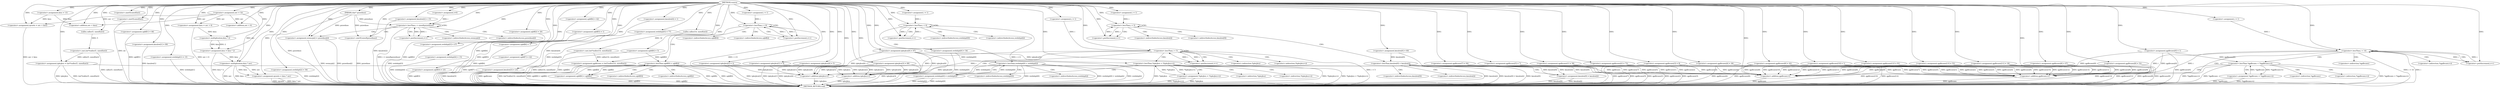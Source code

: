 digraph vsxxra {  
"4980620899902038978" [label = "(METHOD,vsxxra)" ]
"4980620899902039376" [label = "(METHOD_RETURN,void)" ]
"4980620899902038979" [label = "(PARAM,char* pzxwdnoo)" ]
"4980620899902038982" [label = "(<operator>.assignment,kixu = 13)" ]
"4980620899902038987" [label = "(<operator>.assignment,oev = 32)" ]
"4980620899902038992" [label = "(<operator>.assignment,tpbcjbcx = (int*)calloc(5, sizeof(int)))" ]
"4980620899902038994" [label = "(<operator>.cast,(int*)calloc(5, sizeof(int)))" ]
"4980620899902038996" [label = "(calloc,calloc(5, sizeof(int)))" ]
"4980620899902038998" [label = "(<operator>.sizeOf,sizeof(int))" ]
"4980620899902039001" [label = "(<operator>.assignment,iqvzete = oev + kixu)" ]
"4980620899902039003" [label = "(<operator>.addition,oev + kixu)" ]
"4980620899902039006" [label = "(<operator>.assignment,tpbcjbcx[0] = 97)" ]
"4980620899902039012" [label = "(<operator>.assignment,sgblf[0] = 5)" ]
"4980620899902039017" [label = "(<operator>.assignment,kixu = oev + 6)" ]
"4980620899902039019" [label = "(<operator>.addition,oev + 6)" ]
"4980620899902039022" [label = "(<operator>.assignment,tpbcjbcx[1] = 4)" ]
"4980620899902039027" [label = "(<operator>.assignment,kmulew[0] = 60)" ]
"4980620899902039033" [label = "(<operator>.assignment,qgdbvaws = (int*)calloc(14, sizeof(int)))" ]
"4980620899902039035" [label = "(<operator>.cast,(int*)calloc(14, sizeof(int)))" ]
"4980620899902039037" [label = "(calloc,calloc(14, sizeof(int)))" ]
"4980620899902039039" [label = "(<operator>.sizeOf,sizeof(int))" ]
"4980620899902039041" [label = "(<operator>.assignment,sgblf[1] = 46)" ]
"4980620899902039047" [label = "(<operator>.assignment,kmulew[1] = 89)" ]
"4980620899902039052" [label = "(<operator>.assignment,wwbdzpt[0] = 34)" ]
"4980620899902039058" [label = "(<operator>.assignment,tpbcjbcx[2] = 2)" ]
"4980620899902039063" [label = "(<operator>.assignment,wwbdzpt[1] = 15)" ]
"4980620899902039068" [label = "(<operator>.assignment,wwbdzpt[2] = 56)" ]
"4980620899902039074" [label = "(<operator>.assignment,i=0)" ]
"4980620899902039077" [label = "(<operator>.lessThan,i < sizeof(pzxwdnoo))" ]
"4980620899902039079" [label = "(<operator>.sizeOf,sizeof(pzxwdnoo))" ]
"4980620899902039081" [label = "(<operator>.postIncrement,i++)" ]
"4980620899902039084" [label = "(<operator>.assignment,wwmcjn[i] = pzxwdnoo[i])" ]
"4980620899902039091" [label = "(<operator>.assignment,kmulew[2] = 15)" ]
"4980620899902039096" [label = "(<operator>.assignment,sgblf[2] = 20)" ]
"4980620899902039101" [label = "(<operator>.assignment,qgdbvaws[0] = 1)" ]
"4980620899902039106" [label = "(<operator>.assignment,wwbdzpt[3] = 47)" ]
"4980620899902039111" [label = "(<operator>.assignment,kixu = kixu * 2)" ]
"4980620899902039113" [label = "(<operator>.multiplication,kixu * 2)" ]
"4980620899902039116" [label = "(<operator>.assignment,iqvzete = kixu * oev)" ]
"4980620899902039118" [label = "(<operator>.multiplication,kixu * oev)" ]
"4980620899902039121" [label = "(<operator>.assignment,qgdbvaws[1] = 58)" ]
"4980620899902039126" [label = "(<operator>.assignment,wwbdzpt[4] = 15)" ]
"4980620899902039131" [label = "(<operator>.assignment,sgblf[3] = 23)" ]
"4980620899902039136" [label = "(<operator>.assignment,sgblf[4] = 42)" ]
"4980620899902039141" [label = "(<operator>.assignment,sgblf[5] = 1)" ]
"4980620899902039146" [label = "(<operator>.assignment,qgdbvaws[2] = 73)" ]
"4980620899902039151" [label = "(<operator>.assignment,sgblf[6] = 7)" ]
"4980620899902039156" [label = "(<operator>.assignment,sgblf[7] = 42)" ]
"4980620899902039161" [label = "(<operator>.assignment,qgdbvaws[3] = 8)" ]
"4980620899902039168" [label = "(<operator>.assignment,i = 1)" ]
"4980620899902039171" [label = "(<operator>.lessThan,i < 8)" ]
"4980620899902039174" [label = "(<operator>.postIncrement,i++)" ]
"4980620899902039178" [label = "(<operator>.lessThan,sgblf[0] < sgblf[i])" ]
"4980620899902039186" [label = "(<operator>.assignment,sgblf[0] = sgblf[i])" ]
"4980620899902039193" [label = "(<operator>.assignment,kmulew[3] = 23)" ]
"4980620899902039198" [label = "(<operator>.assignment,kmulew[4] = 1)" ]
"4980620899902039203" [label = "(<operator>.assignment,wwbdzpt[5] = 77)" ]
"4980620899902039208" [label = "(<operator>.assignment,qgdbvaws[4] = 36)" ]
"4980620899902039213" [label = "(<operator>.assignment,qgdbvaws[5] = 7)" ]
"4980620899902039218" [label = "(<operator>.assignment,tpbcjbcx[3] = 89)" ]
"4980620899902039225" [label = "(<operator>.assignment,i = 1)" ]
"4980620899902039228" [label = "(<operator>.lessThan,i < 6)" ]
"4980620899902039231" [label = "(<operator>.postIncrement,i++)" ]
"4980620899902039235" [label = "(<operator>.lessThan,wwbdzpt[0] < wwbdzpt[i])" ]
"4980620899902039243" [label = "(<operator>.assignment,wwbdzpt[0] = wwbdzpt[i])" ]
"4980620899902039252" [label = "(<operator>.assignment,i = 1)" ]
"4980620899902039255" [label = "(<operator>.lessThan,i < 5)" ]
"4980620899902039258" [label = "(<operator>.postIncrement,i++)" ]
"4980620899902039262" [label = "(<operator>.lessThan,kmulew[0] < kmulew[i])" ]
"4980620899902039270" [label = "(<operator>.assignment,kmulew[0] = kmulew[i])" ]
"4980620899902039277" [label = "(<operator>.assignment,tpbcjbcx[4] = 5)" ]
"4980620899902039284" [label = "(<operator>.assignment,i = 1)" ]
"4980620899902039287" [label = "(<operator>.lessThan,i < 5)" ]
"4980620899902039290" [label = "(<operator>.postIncrement,i++)" ]
"4980620899902039294" [label = "(<operator>.lessThan,*tpbcjbcx < *(tpbcjbcx+i))" ]
"4980620899902039298" [label = "(<operator>.addition,tpbcjbcx+i)" ]
"4980620899902039302" [label = "(<operator>.assignment,*tpbcjbcx = *(tpbcjbcx+i))" ]
"4980620899902039306" [label = "(<operator>.addition,tpbcjbcx+i)" ]
"4980620899902039309" [label = "(<operator>.assignment,qgdbvaws[6] = 42)" ]
"4980620899902039314" [label = "(<operator>.assignment,qgdbvaws[7] = 94)" ]
"4980620899902039319" [label = "(<operator>.assignment,qgdbvaws[8] = 97)" ]
"4980620899902039324" [label = "(<operator>.assignment,qgdbvaws[9] = 52)" ]
"4980620899902039329" [label = "(<operator>.assignment,qgdbvaws[10] = 1)" ]
"4980620899902039334" [label = "(<operator>.assignment,qgdbvaws[11] = 18)" ]
"4980620899902039339" [label = "(<operator>.assignment,qgdbvaws[12] = 91)" ]
"4980620899902039344" [label = "(<operator>.assignment,qgdbvaws[13] = 53)" ]
"4980620899902039351" [label = "(<operator>.assignment,i = 1)" ]
"4980620899902039354" [label = "(<operator>.lessThan,i < 14)" ]
"4980620899902039357" [label = "(<operator>.postIncrement,i++)" ]
"4980620899902039361" [label = "(<operator>.lessThan,*qgdbvaws < *(qgdbvaws+i))" ]
"4980620899902039365" [label = "(<operator>.addition,qgdbvaws+i)" ]
"4980620899902039369" [label = "(<operator>.assignment,*qgdbvaws = *(qgdbvaws+i))" ]
"4980620899902039373" [label = "(<operator>.addition,qgdbvaws+i)" ]
"4980620899902039085" [label = "(<operator>.indirectIndexAccess,wwmcjn[i])" ]
"4980620899902039088" [label = "(<operator>.indirectIndexAccess,pzxwdnoo[i])" ]
"4980620899902039179" [label = "(<operator>.indirectIndexAccess,sgblf[0])" ]
"4980620899902039182" [label = "(<operator>.indirectIndexAccess,sgblf[i])" ]
"4980620899902039187" [label = "(<operator>.indirectIndexAccess,sgblf[0])" ]
"4980620899902039190" [label = "(<operator>.indirectIndexAccess,sgblf[i])" ]
"4980620899902039236" [label = "(<operator>.indirectIndexAccess,wwbdzpt[0])" ]
"4980620899902039239" [label = "(<operator>.indirectIndexAccess,wwbdzpt[i])" ]
"4980620899902039244" [label = "(<operator>.indirectIndexAccess,wwbdzpt[0])" ]
"4980620899902039247" [label = "(<operator>.indirectIndexAccess,wwbdzpt[i])" ]
"4980620899902039263" [label = "(<operator>.indirectIndexAccess,kmulew[0])" ]
"4980620899902039266" [label = "(<operator>.indirectIndexAccess,kmulew[i])" ]
"4980620899902039271" [label = "(<operator>.indirectIndexAccess,kmulew[0])" ]
"4980620899902039274" [label = "(<operator>.indirectIndexAccess,kmulew[i])" ]
"4980620899902039295" [label = "(<operator>.indirection,*tpbcjbcx)" ]
"4980620899902039297" [label = "(<operator>.indirection,*(tpbcjbcx+i))" ]
"4980620899902039303" [label = "(<operator>.indirection,*tpbcjbcx)" ]
"4980620899902039305" [label = "(<operator>.indirection,*(tpbcjbcx+i))" ]
"4980620899902039362" [label = "(<operator>.indirection,*qgdbvaws)" ]
"4980620899902039364" [label = "(<operator>.indirection,*(qgdbvaws+i))" ]
"4980620899902039370" [label = "(<operator>.indirection,*qgdbvaws)" ]
"4980620899902039372" [label = "(<operator>.indirection,*(qgdbvaws+i))" ]
  "4980620899902039156" -> "4980620899902039376"  [ label = "DDG: sgblf[7]"] 
  "4980620899902039033" -> "4980620899902039376"  [ label = "DDG: qgdbvaws"] 
  "4980620899902039116" -> "4980620899902039376"  [ label = "DDG: iqvzete"] 
  "4980620899902039339" -> "4980620899902039376"  [ label = "DDG: qgdbvaws[12]"] 
  "4980620899902039344" -> "4980620899902039376"  [ label = "DDG: qgdbvaws[13]"] 
  "4980620899902039361" -> "4980620899902039376"  [ label = "DDG: *qgdbvaws < *(qgdbvaws+i)"] 
  "4980620899902039354" -> "4980620899902039376"  [ label = "DDG: i"] 
  "4980620899902039298" -> "4980620899902039376"  [ label = "DDG: tpbcjbcx"] 
  "4980620899902039262" -> "4980620899902039376"  [ label = "DDG: kmulew[i]"] 
  "4980620899902039017" -> "4980620899902039376"  [ label = "DDG: oev + 6"] 
  "4980620899902039319" -> "4980620899902039376"  [ label = "DDG: qgdbvaws[8]"] 
  "4980620899902039235" -> "4980620899902039376"  [ label = "DDG: wwbdzpt[0] < wwbdzpt[i]"] 
  "4980620899902039027" -> "4980620899902039376"  [ label = "DDG: kmulew[0]"] 
  "4980620899902039287" -> "4980620899902039376"  [ label = "DDG: i < 5"] 
  "4980620899902039116" -> "4980620899902039376"  [ label = "DDG: kixu * oev"] 
  "4980620899902039084" -> "4980620899902039376"  [ label = "DDG: pzxwdnoo[i]"] 
  "4980620899902039178" -> "4980620899902039376"  [ label = "DDG: sgblf[i]"] 
  "4980620899902039213" -> "4980620899902039376"  [ label = "DDG: qgdbvaws[5]"] 
  "4980620899902039369" -> "4980620899902039376"  [ label = "DDG: *(qgdbvaws+i)"] 
  "4980620899902039243" -> "4980620899902039376"  [ label = "DDG: wwbdzpt[i]"] 
  "4980620899902039369" -> "4980620899902039376"  [ label = "DDG: *qgdbvaws"] 
  "4980620899902039270" -> "4980620899902039376"  [ label = "DDG: kmulew[0]"] 
  "4980620899902039079" -> "4980620899902039376"  [ label = "DDG: pzxwdnoo"] 
  "4980620899902039047" -> "4980620899902039376"  [ label = "DDG: kmulew[1]"] 
  "4980620899902039361" -> "4980620899902039376"  [ label = "DDG: *(qgdbvaws+i)"] 
  "4980620899902039178" -> "4980620899902039376"  [ label = "DDG: sgblf[0]"] 
  "4980620899902039373" -> "4980620899902039376"  [ label = "DDG: qgdbvaws"] 
  "4980620899902039111" -> "4980620899902039376"  [ label = "DDG: kixu * 2"] 
  "4980620899902039063" -> "4980620899902039376"  [ label = "DDG: wwbdzpt[1]"] 
  "4980620899902039001" -> "4980620899902039376"  [ label = "DDG: oev + kixu"] 
  "4980620899902039186" -> "4980620899902039376"  [ label = "DDG: sgblf[i]"] 
  "4980620899902039106" -> "4980620899902039376"  [ label = "DDG: wwbdzpt[3]"] 
  "4980620899902039091" -> "4980620899902039376"  [ label = "DDG: kmulew[2]"] 
  "4980620899902039324" -> "4980620899902039376"  [ label = "DDG: qgdbvaws[9]"] 
  "4980620899902039309" -> "4980620899902039376"  [ label = "DDG: qgdbvaws[6]"] 
  "4980620899902039118" -> "4980620899902039376"  [ label = "DDG: oev"] 
  "4980620899902039302" -> "4980620899902039376"  [ label = "DDG: *(tpbcjbcx+i)"] 
  "4980620899902039146" -> "4980620899902039376"  [ label = "DDG: qgdbvaws[2]"] 
  "4980620899902039058" -> "4980620899902039376"  [ label = "DDG: tpbcjbcx[2]"] 
  "4980620899902039198" -> "4980620899902039376"  [ label = "DDG: kmulew[4]"] 
  "4980620899902039101" -> "4980620899902039376"  [ label = "DDG: qgdbvaws[0]"] 
  "4980620899902039121" -> "4980620899902039376"  [ label = "DDG: qgdbvaws[1]"] 
  "4980620899902039035" -> "4980620899902039376"  [ label = "DDG: calloc(14, sizeof(int))"] 
  "4980620899902039270" -> "4980620899902039376"  [ label = "DDG: kmulew[i]"] 
  "4980620899902039012" -> "4980620899902039376"  [ label = "DDG: sgblf[0]"] 
  "4980620899902039354" -> "4980620899902039376"  [ label = "DDG: i < 14"] 
  "4980620899902039022" -> "4980620899902039376"  [ label = "DDG: tpbcjbcx[1]"] 
  "4980620899902038979" -> "4980620899902039376"  [ label = "DDG: pzxwdnoo"] 
  "4980620899902039294" -> "4980620899902039376"  [ label = "DDG: *(tpbcjbcx+i)"] 
  "4980620899902039243" -> "4980620899902039376"  [ label = "DDG: wwbdzpt[0]"] 
  "4980620899902039077" -> "4980620899902039376"  [ label = "DDG: i < sizeof(pzxwdnoo)"] 
  "4980620899902039193" -> "4980620899902039376"  [ label = "DDG: kmulew[3]"] 
  "4980620899902039294" -> "4980620899902039376"  [ label = "DDG: *tpbcjbcx < *(tpbcjbcx+i)"] 
  "4980620899902039084" -> "4980620899902039376"  [ label = "DDG: wwmcjn[i]"] 
  "4980620899902039096" -> "4980620899902039376"  [ label = "DDG: sgblf[2]"] 
  "4980620899902039302" -> "4980620899902039376"  [ label = "DDG: *tpbcjbcx"] 
  "4980620899902039365" -> "4980620899902039376"  [ label = "DDG: qgdbvaws"] 
  "4980620899902039334" -> "4980620899902039376"  [ label = "DDG: qgdbvaws[11]"] 
  "4980620899902038994" -> "4980620899902039376"  [ label = "DDG: calloc(5, sizeof(int))"] 
  "4980620899902039277" -> "4980620899902039376"  [ label = "DDG: tpbcjbcx[4]"] 
  "4980620899902039235" -> "4980620899902039376"  [ label = "DDG: wwbdzpt[i]"] 
  "4980620899902038992" -> "4980620899902039376"  [ label = "DDG: (int*)calloc(5, sizeof(int))"] 
  "4980620899902039136" -> "4980620899902039376"  [ label = "DDG: sgblf[4]"] 
  "4980620899902039118" -> "4980620899902039376"  [ label = "DDG: kixu"] 
  "4980620899902039228" -> "4980620899902039376"  [ label = "DDG: i < 6"] 
  "4980620899902039218" -> "4980620899902039376"  [ label = "DDG: tpbcjbcx[3]"] 
  "4980620899902039306" -> "4980620899902039376"  [ label = "DDG: tpbcjbcx"] 
  "4980620899902039208" -> "4980620899902039376"  [ label = "DDG: qgdbvaws[4]"] 
  "4980620899902039141" -> "4980620899902039376"  [ label = "DDG: sgblf[5]"] 
  "4980620899902039033" -> "4980620899902039376"  [ label = "DDG: (int*)calloc(14, sizeof(int))"] 
  "4980620899902039178" -> "4980620899902039376"  [ label = "DDG: sgblf[0] < sgblf[i]"] 
  "4980620899902039329" -> "4980620899902039376"  [ label = "DDG: qgdbvaws[10]"] 
  "4980620899902039151" -> "4980620899902039376"  [ label = "DDG: sgblf[6]"] 
  "4980620899902039171" -> "4980620899902039376"  [ label = "DDG: i < 8"] 
  "4980620899902039052" -> "4980620899902039376"  [ label = "DDG: wwbdzpt[0]"] 
  "4980620899902039186" -> "4980620899902039376"  [ label = "DDG: sgblf[0]"] 
  "4980620899902039262" -> "4980620899902039376"  [ label = "DDG: kmulew[0] < kmulew[i]"] 
  "4980620899902039203" -> "4980620899902039376"  [ label = "DDG: wwbdzpt[5]"] 
  "4980620899902039235" -> "4980620899902039376"  [ label = "DDG: wwbdzpt[0]"] 
  "4980620899902039314" -> "4980620899902039376"  [ label = "DDG: qgdbvaws[7]"] 
  "4980620899902039068" -> "4980620899902039376"  [ label = "DDG: wwbdzpt[2]"] 
  "4980620899902038992" -> "4980620899902039376"  [ label = "DDG: tpbcjbcx"] 
  "4980620899902039161" -> "4980620899902039376"  [ label = "DDG: qgdbvaws[3]"] 
  "4980620899902039006" -> "4980620899902039376"  [ label = "DDG: tpbcjbcx[0]"] 
  "4980620899902039039" -> "4980620899902039376"  [ label = "DDG: int"] 
  "4980620899902039126" -> "4980620899902039376"  [ label = "DDG: wwbdzpt[4]"] 
  "4980620899902039262" -> "4980620899902039376"  [ label = "DDG: kmulew[0]"] 
  "4980620899902039131" -> "4980620899902039376"  [ label = "DDG: sgblf[3]"] 
  "4980620899902039294" -> "4980620899902039376"  [ label = "DDG: *tpbcjbcx"] 
  "4980620899902039041" -> "4980620899902039376"  [ label = "DDG: sgblf[1]"] 
  "4980620899902039361" -> "4980620899902039376"  [ label = "DDG: *qgdbvaws"] 
  "4980620899902038978" -> "4980620899902038979"  [ label = "DDG: "] 
  "4980620899902038978" -> "4980620899902038982"  [ label = "DDG: "] 
  "4980620899902038978" -> "4980620899902038987"  [ label = "DDG: "] 
  "4980620899902038994" -> "4980620899902038992"  [ label = "DDG: calloc(5, sizeof(int))"] 
  "4980620899902038978" -> "4980620899902038992"  [ label = "DDG: "] 
  "4980620899902038996" -> "4980620899902038994"  [ label = "DDG: 5"] 
  "4980620899902038978" -> "4980620899902038996"  [ label = "DDG: "] 
  "4980620899902038978" -> "4980620899902038998"  [ label = "DDG: "] 
  "4980620899902038987" -> "4980620899902039001"  [ label = "DDG: oev"] 
  "4980620899902038978" -> "4980620899902039001"  [ label = "DDG: "] 
  "4980620899902038982" -> "4980620899902039001"  [ label = "DDG: kixu"] 
  "4980620899902038987" -> "4980620899902039003"  [ label = "DDG: oev"] 
  "4980620899902038978" -> "4980620899902039003"  [ label = "DDG: "] 
  "4980620899902038982" -> "4980620899902039003"  [ label = "DDG: kixu"] 
  "4980620899902038978" -> "4980620899902039006"  [ label = "DDG: "] 
  "4980620899902038978" -> "4980620899902039012"  [ label = "DDG: "] 
  "4980620899902038978" -> "4980620899902039017"  [ label = "DDG: "] 
  "4980620899902038987" -> "4980620899902039017"  [ label = "DDG: oev"] 
  "4980620899902038978" -> "4980620899902039019"  [ label = "DDG: "] 
  "4980620899902038987" -> "4980620899902039019"  [ label = "DDG: oev"] 
  "4980620899902038978" -> "4980620899902039022"  [ label = "DDG: "] 
  "4980620899902038978" -> "4980620899902039027"  [ label = "DDG: "] 
  "4980620899902039035" -> "4980620899902039033"  [ label = "DDG: calloc(14, sizeof(int))"] 
  "4980620899902038978" -> "4980620899902039033"  [ label = "DDG: "] 
  "4980620899902039037" -> "4980620899902039035"  [ label = "DDG: 14"] 
  "4980620899902038978" -> "4980620899902039037"  [ label = "DDG: "] 
  "4980620899902038978" -> "4980620899902039039"  [ label = "DDG: "] 
  "4980620899902038978" -> "4980620899902039041"  [ label = "DDG: "] 
  "4980620899902038978" -> "4980620899902039047"  [ label = "DDG: "] 
  "4980620899902038978" -> "4980620899902039052"  [ label = "DDG: "] 
  "4980620899902038978" -> "4980620899902039058"  [ label = "DDG: "] 
  "4980620899902038978" -> "4980620899902039063"  [ label = "DDG: "] 
  "4980620899902038978" -> "4980620899902039068"  [ label = "DDG: "] 
  "4980620899902038978" -> "4980620899902039074"  [ label = "DDG: "] 
  "4980620899902039074" -> "4980620899902039077"  [ label = "DDG: i"] 
  "4980620899902039081" -> "4980620899902039077"  [ label = "DDG: i"] 
  "4980620899902038978" -> "4980620899902039077"  [ label = "DDG: "] 
  "4980620899902038979" -> "4980620899902039077"  [ label = "DDG: pzxwdnoo"] 
  "4980620899902038979" -> "4980620899902039079"  [ label = "DDG: pzxwdnoo"] 
  "4980620899902038978" -> "4980620899902039079"  [ label = "DDG: "] 
  "4980620899902039077" -> "4980620899902039081"  [ label = "DDG: i"] 
  "4980620899902038978" -> "4980620899902039081"  [ label = "DDG: "] 
  "4980620899902038979" -> "4980620899902039084"  [ label = "DDG: pzxwdnoo"] 
  "4980620899902038978" -> "4980620899902039084"  [ label = "DDG: "] 
  "4980620899902038978" -> "4980620899902039091"  [ label = "DDG: "] 
  "4980620899902038978" -> "4980620899902039096"  [ label = "DDG: "] 
  "4980620899902038978" -> "4980620899902039101"  [ label = "DDG: "] 
  "4980620899902038978" -> "4980620899902039106"  [ label = "DDG: "] 
  "4980620899902039113" -> "4980620899902039111"  [ label = "DDG: kixu"] 
  "4980620899902039113" -> "4980620899902039111"  [ label = "DDG: 2"] 
  "4980620899902038978" -> "4980620899902039111"  [ label = "DDG: "] 
  "4980620899902039017" -> "4980620899902039113"  [ label = "DDG: kixu"] 
  "4980620899902038978" -> "4980620899902039113"  [ label = "DDG: "] 
  "4980620899902039118" -> "4980620899902039116"  [ label = "DDG: kixu"] 
  "4980620899902039118" -> "4980620899902039116"  [ label = "DDG: oev"] 
  "4980620899902038978" -> "4980620899902039116"  [ label = "DDG: "] 
  "4980620899902039111" -> "4980620899902039118"  [ label = "DDG: kixu"] 
  "4980620899902038978" -> "4980620899902039118"  [ label = "DDG: "] 
  "4980620899902038987" -> "4980620899902039118"  [ label = "DDG: oev"] 
  "4980620899902038978" -> "4980620899902039121"  [ label = "DDG: "] 
  "4980620899902038978" -> "4980620899902039126"  [ label = "DDG: "] 
  "4980620899902038978" -> "4980620899902039131"  [ label = "DDG: "] 
  "4980620899902038978" -> "4980620899902039136"  [ label = "DDG: "] 
  "4980620899902038978" -> "4980620899902039141"  [ label = "DDG: "] 
  "4980620899902038978" -> "4980620899902039146"  [ label = "DDG: "] 
  "4980620899902038978" -> "4980620899902039151"  [ label = "DDG: "] 
  "4980620899902038978" -> "4980620899902039156"  [ label = "DDG: "] 
  "4980620899902038978" -> "4980620899902039161"  [ label = "DDG: "] 
  "4980620899902038978" -> "4980620899902039168"  [ label = "DDG: "] 
  "4980620899902039174" -> "4980620899902039171"  [ label = "DDG: i"] 
  "4980620899902039168" -> "4980620899902039171"  [ label = "DDG: i"] 
  "4980620899902038978" -> "4980620899902039171"  [ label = "DDG: "] 
  "4980620899902039171" -> "4980620899902039174"  [ label = "DDG: i"] 
  "4980620899902038978" -> "4980620899902039174"  [ label = "DDG: "] 
  "4980620899902039012" -> "4980620899902039178"  [ label = "DDG: sgblf[0]"] 
  "4980620899902039186" -> "4980620899902039178"  [ label = "DDG: sgblf[0]"] 
  "4980620899902039178" -> "4980620899902039186"  [ label = "DDG: sgblf[i]"] 
  "4980620899902038978" -> "4980620899902039193"  [ label = "DDG: "] 
  "4980620899902038978" -> "4980620899902039198"  [ label = "DDG: "] 
  "4980620899902038978" -> "4980620899902039203"  [ label = "DDG: "] 
  "4980620899902038978" -> "4980620899902039208"  [ label = "DDG: "] 
  "4980620899902038978" -> "4980620899902039213"  [ label = "DDG: "] 
  "4980620899902038978" -> "4980620899902039218"  [ label = "DDG: "] 
  "4980620899902038978" -> "4980620899902039225"  [ label = "DDG: "] 
  "4980620899902039231" -> "4980620899902039228"  [ label = "DDG: i"] 
  "4980620899902039225" -> "4980620899902039228"  [ label = "DDG: i"] 
  "4980620899902038978" -> "4980620899902039228"  [ label = "DDG: "] 
  "4980620899902039228" -> "4980620899902039231"  [ label = "DDG: i"] 
  "4980620899902038978" -> "4980620899902039231"  [ label = "DDG: "] 
  "4980620899902039243" -> "4980620899902039235"  [ label = "DDG: wwbdzpt[0]"] 
  "4980620899902039052" -> "4980620899902039235"  [ label = "DDG: wwbdzpt[0]"] 
  "4980620899902039235" -> "4980620899902039243"  [ label = "DDG: wwbdzpt[i]"] 
  "4980620899902038978" -> "4980620899902039252"  [ label = "DDG: "] 
  "4980620899902039258" -> "4980620899902039255"  [ label = "DDG: i"] 
  "4980620899902039252" -> "4980620899902039255"  [ label = "DDG: i"] 
  "4980620899902038978" -> "4980620899902039255"  [ label = "DDG: "] 
  "4980620899902039255" -> "4980620899902039258"  [ label = "DDG: i"] 
  "4980620899902038978" -> "4980620899902039258"  [ label = "DDG: "] 
  "4980620899902039027" -> "4980620899902039262"  [ label = "DDG: kmulew[0]"] 
  "4980620899902039270" -> "4980620899902039262"  [ label = "DDG: kmulew[0]"] 
  "4980620899902039262" -> "4980620899902039270"  [ label = "DDG: kmulew[i]"] 
  "4980620899902038978" -> "4980620899902039277"  [ label = "DDG: "] 
  "4980620899902038978" -> "4980620899902039284"  [ label = "DDG: "] 
  "4980620899902039284" -> "4980620899902039287"  [ label = "DDG: i"] 
  "4980620899902039290" -> "4980620899902039287"  [ label = "DDG: i"] 
  "4980620899902038978" -> "4980620899902039287"  [ label = "DDG: "] 
  "4980620899902038978" -> "4980620899902039290"  [ label = "DDG: "] 
  "4980620899902039287" -> "4980620899902039290"  [ label = "DDG: i"] 
  "4980620899902039302" -> "4980620899902039294"  [ label = "DDG: *tpbcjbcx"] 
  "4980620899902039006" -> "4980620899902039294"  [ label = "DDG: tpbcjbcx[0]"] 
  "4980620899902039058" -> "4980620899902039298"  [ label = "DDG: tpbcjbcx[2]"] 
  "4980620899902039022" -> "4980620899902039298"  [ label = "DDG: tpbcjbcx[1]"] 
  "4980620899902039277" -> "4980620899902039298"  [ label = "DDG: tpbcjbcx[4]"] 
  "4980620899902039218" -> "4980620899902039298"  [ label = "DDG: tpbcjbcx[3]"] 
  "4980620899902038992" -> "4980620899902039298"  [ label = "DDG: tpbcjbcx"] 
  "4980620899902039006" -> "4980620899902039298"  [ label = "DDG: tpbcjbcx[0]"] 
  "4980620899902038978" -> "4980620899902039298"  [ label = "DDG: "] 
  "4980620899902039287" -> "4980620899902039298"  [ label = "DDG: i"] 
  "4980620899902039294" -> "4980620899902039302"  [ label = "DDG: *(tpbcjbcx+i)"] 
  "4980620899902039058" -> "4980620899902039306"  [ label = "DDG: tpbcjbcx[2]"] 
  "4980620899902039022" -> "4980620899902039306"  [ label = "DDG: tpbcjbcx[1]"] 
  "4980620899902039277" -> "4980620899902039306"  [ label = "DDG: tpbcjbcx[4]"] 
  "4980620899902039218" -> "4980620899902039306"  [ label = "DDG: tpbcjbcx[3]"] 
  "4980620899902039006" -> "4980620899902039306"  [ label = "DDG: tpbcjbcx[0]"] 
  "4980620899902038978" -> "4980620899902039306"  [ label = "DDG: "] 
  "4980620899902039287" -> "4980620899902039306"  [ label = "DDG: i"] 
  "4980620899902038978" -> "4980620899902039309"  [ label = "DDG: "] 
  "4980620899902038978" -> "4980620899902039314"  [ label = "DDG: "] 
  "4980620899902038978" -> "4980620899902039319"  [ label = "DDG: "] 
  "4980620899902038978" -> "4980620899902039324"  [ label = "DDG: "] 
  "4980620899902038978" -> "4980620899902039329"  [ label = "DDG: "] 
  "4980620899902038978" -> "4980620899902039334"  [ label = "DDG: "] 
  "4980620899902038978" -> "4980620899902039339"  [ label = "DDG: "] 
  "4980620899902038978" -> "4980620899902039344"  [ label = "DDG: "] 
  "4980620899902038978" -> "4980620899902039351"  [ label = "DDG: "] 
  "4980620899902039357" -> "4980620899902039354"  [ label = "DDG: i"] 
  "4980620899902039351" -> "4980620899902039354"  [ label = "DDG: i"] 
  "4980620899902038978" -> "4980620899902039354"  [ label = "DDG: "] 
  "4980620899902038978" -> "4980620899902039357"  [ label = "DDG: "] 
  "4980620899902039354" -> "4980620899902039357"  [ label = "DDG: i"] 
  "4980620899902039369" -> "4980620899902039361"  [ label = "DDG: *qgdbvaws"] 
  "4980620899902039101" -> "4980620899902039361"  [ label = "DDG: qgdbvaws[0]"] 
  "4980620899902039319" -> "4980620899902039365"  [ label = "DDG: qgdbvaws[8]"] 
  "4980620899902039213" -> "4980620899902039365"  [ label = "DDG: qgdbvaws[5]"] 
  "4980620899902039146" -> "4980620899902039365"  [ label = "DDG: qgdbvaws[2]"] 
  "4980620899902039033" -> "4980620899902039365"  [ label = "DDG: qgdbvaws"] 
  "4980620899902039334" -> "4980620899902039365"  [ label = "DDG: qgdbvaws[11]"] 
  "4980620899902039208" -> "4980620899902039365"  [ label = "DDG: qgdbvaws[4]"] 
  "4980620899902039329" -> "4980620899902039365"  [ label = "DDG: qgdbvaws[10]"] 
  "4980620899902039314" -> "4980620899902039365"  [ label = "DDG: qgdbvaws[7]"] 
  "4980620899902039161" -> "4980620899902039365"  [ label = "DDG: qgdbvaws[3]"] 
  "4980620899902039339" -> "4980620899902039365"  [ label = "DDG: qgdbvaws[12]"] 
  "4980620899902039344" -> "4980620899902039365"  [ label = "DDG: qgdbvaws[13]"] 
  "4980620899902039324" -> "4980620899902039365"  [ label = "DDG: qgdbvaws[9]"] 
  "4980620899902039309" -> "4980620899902039365"  [ label = "DDG: qgdbvaws[6]"] 
  "4980620899902039121" -> "4980620899902039365"  [ label = "DDG: qgdbvaws[1]"] 
  "4980620899902039101" -> "4980620899902039365"  [ label = "DDG: qgdbvaws[0]"] 
  "4980620899902038978" -> "4980620899902039365"  [ label = "DDG: "] 
  "4980620899902039354" -> "4980620899902039365"  [ label = "DDG: i"] 
  "4980620899902039361" -> "4980620899902039369"  [ label = "DDG: *(qgdbvaws+i)"] 
  "4980620899902039319" -> "4980620899902039373"  [ label = "DDG: qgdbvaws[8]"] 
  "4980620899902039213" -> "4980620899902039373"  [ label = "DDG: qgdbvaws[5]"] 
  "4980620899902039146" -> "4980620899902039373"  [ label = "DDG: qgdbvaws[2]"] 
  "4980620899902039334" -> "4980620899902039373"  [ label = "DDG: qgdbvaws[11]"] 
  "4980620899902039208" -> "4980620899902039373"  [ label = "DDG: qgdbvaws[4]"] 
  "4980620899902039329" -> "4980620899902039373"  [ label = "DDG: qgdbvaws[10]"] 
  "4980620899902039314" -> "4980620899902039373"  [ label = "DDG: qgdbvaws[7]"] 
  "4980620899902039161" -> "4980620899902039373"  [ label = "DDG: qgdbvaws[3]"] 
  "4980620899902039339" -> "4980620899902039373"  [ label = "DDG: qgdbvaws[12]"] 
  "4980620899902039344" -> "4980620899902039373"  [ label = "DDG: qgdbvaws[13]"] 
  "4980620899902039324" -> "4980620899902039373"  [ label = "DDG: qgdbvaws[9]"] 
  "4980620899902039309" -> "4980620899902039373"  [ label = "DDG: qgdbvaws[6]"] 
  "4980620899902039121" -> "4980620899902039373"  [ label = "DDG: qgdbvaws[1]"] 
  "4980620899902039101" -> "4980620899902039373"  [ label = "DDG: qgdbvaws[0]"] 
  "4980620899902038978" -> "4980620899902039373"  [ label = "DDG: "] 
  "4980620899902039033" -> "4980620899902039373"  [ label = "DDG: qgdbvaws"] 
  "4980620899902039354" -> "4980620899902039373"  [ label = "DDG: i"] 
  "4980620899902039077" -> "4980620899902039077"  [ label = "CDG: "] 
  "4980620899902039077" -> "4980620899902039081"  [ label = "CDG: "] 
  "4980620899902039077" -> "4980620899902039079"  [ label = "CDG: "] 
  "4980620899902039077" -> "4980620899902039085"  [ label = "CDG: "] 
  "4980620899902039077" -> "4980620899902039084"  [ label = "CDG: "] 
  "4980620899902039077" -> "4980620899902039088"  [ label = "CDG: "] 
  "4980620899902039171" -> "4980620899902039171"  [ label = "CDG: "] 
  "4980620899902039171" -> "4980620899902039174"  [ label = "CDG: "] 
  "4980620899902039171" -> "4980620899902039178"  [ label = "CDG: "] 
  "4980620899902039171" -> "4980620899902039179"  [ label = "CDG: "] 
  "4980620899902039171" -> "4980620899902039182"  [ label = "CDG: "] 
  "4980620899902039178" -> "4980620899902039186"  [ label = "CDG: "] 
  "4980620899902039178" -> "4980620899902039187"  [ label = "CDG: "] 
  "4980620899902039178" -> "4980620899902039190"  [ label = "CDG: "] 
  "4980620899902039228" -> "4980620899902039235"  [ label = "CDG: "] 
  "4980620899902039228" -> "4980620899902039236"  [ label = "CDG: "] 
  "4980620899902039228" -> "4980620899902039239"  [ label = "CDG: "] 
  "4980620899902039228" -> "4980620899902039228"  [ label = "CDG: "] 
  "4980620899902039228" -> "4980620899902039231"  [ label = "CDG: "] 
  "4980620899902039235" -> "4980620899902039243"  [ label = "CDG: "] 
  "4980620899902039235" -> "4980620899902039244"  [ label = "CDG: "] 
  "4980620899902039235" -> "4980620899902039247"  [ label = "CDG: "] 
  "4980620899902039255" -> "4980620899902039255"  [ label = "CDG: "] 
  "4980620899902039255" -> "4980620899902039258"  [ label = "CDG: "] 
  "4980620899902039255" -> "4980620899902039262"  [ label = "CDG: "] 
  "4980620899902039255" -> "4980620899902039263"  [ label = "CDG: "] 
  "4980620899902039255" -> "4980620899902039266"  [ label = "CDG: "] 
  "4980620899902039262" -> "4980620899902039270"  [ label = "CDG: "] 
  "4980620899902039262" -> "4980620899902039271"  [ label = "CDG: "] 
  "4980620899902039262" -> "4980620899902039274"  [ label = "CDG: "] 
  "4980620899902039287" -> "4980620899902039287"  [ label = "CDG: "] 
  "4980620899902039287" -> "4980620899902039290"  [ label = "CDG: "] 
  "4980620899902039287" -> "4980620899902039294"  [ label = "CDG: "] 
  "4980620899902039287" -> "4980620899902039295"  [ label = "CDG: "] 
  "4980620899902039287" -> "4980620899902039298"  [ label = "CDG: "] 
  "4980620899902039287" -> "4980620899902039297"  [ label = "CDG: "] 
  "4980620899902039294" -> "4980620899902039302"  [ label = "CDG: "] 
  "4980620899902039294" -> "4980620899902039305"  [ label = "CDG: "] 
  "4980620899902039294" -> "4980620899902039303"  [ label = "CDG: "] 
  "4980620899902039294" -> "4980620899902039306"  [ label = "CDG: "] 
  "4980620899902039354" -> "4980620899902039354"  [ label = "CDG: "] 
  "4980620899902039354" -> "4980620899902039357"  [ label = "CDG: "] 
  "4980620899902039354" -> "4980620899902039362"  [ label = "CDG: "] 
  "4980620899902039354" -> "4980620899902039365"  [ label = "CDG: "] 
  "4980620899902039354" -> "4980620899902039364"  [ label = "CDG: "] 
  "4980620899902039354" -> "4980620899902039361"  [ label = "CDG: "] 
  "4980620899902039361" -> "4980620899902039369"  [ label = "CDG: "] 
  "4980620899902039361" -> "4980620899902039370"  [ label = "CDG: "] 
  "4980620899902039361" -> "4980620899902039373"  [ label = "CDG: "] 
  "4980620899902039361" -> "4980620899902039372"  [ label = "CDG: "] 
}
